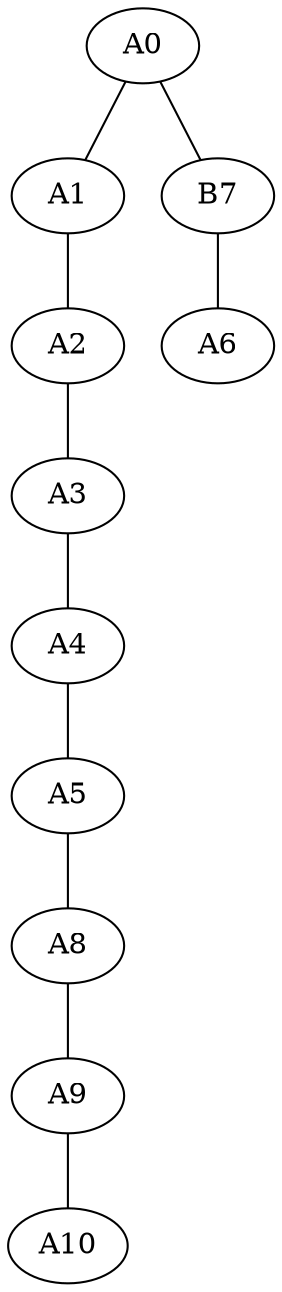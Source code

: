 graph G {

  0 -- 1 -- 2 -- 3 -- 4 -- 5 -- 8 -- 9 -- 10;

  0 -- 7 -- 6;

  0 [label=A0, family=0, hold=0.6];
  1 [label=A1, family=0, hold=0.6];
  2 [label=A2, family=0, hold=0.6];
  3 [label=A3, family=0, hold=0.6];
  4 [label=A4, family=0, hold=0.6];
  5 [label=A5, family=0, hold=0.6];
  6 [label=A6, family=0, hold=0.6];
  8 [label=A8, family=0, hold=0.6];
  9 [label=A9, family=0, hold=0.6];
  10 [label=A10, family=0, hold=0.6];
  
  7 [label=B7, family=1, hold=0.7, pop=99];

}
